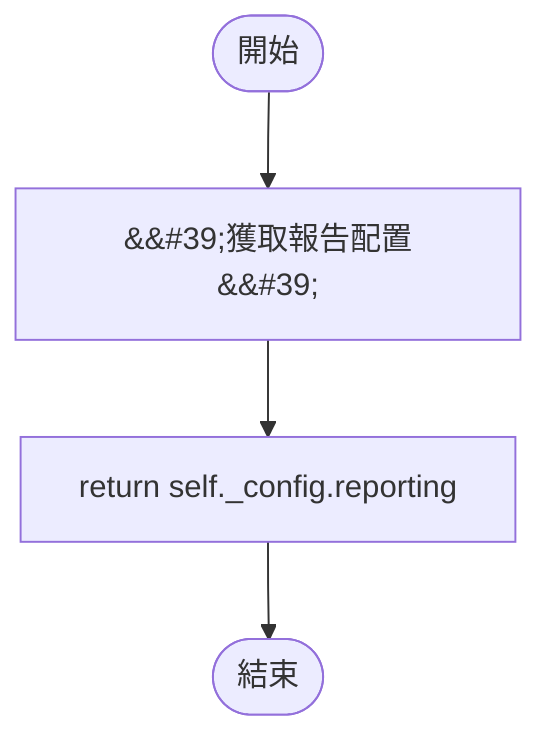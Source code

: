 flowchart TB
    n1([開始])
    n2([結束])
    n3[&amp;&#35;39;獲取報告配置&amp;&#35;39;]
    n4[return self._config.reporting]
    n1 --> n3
    n3 --> n4
    n4 --> n2